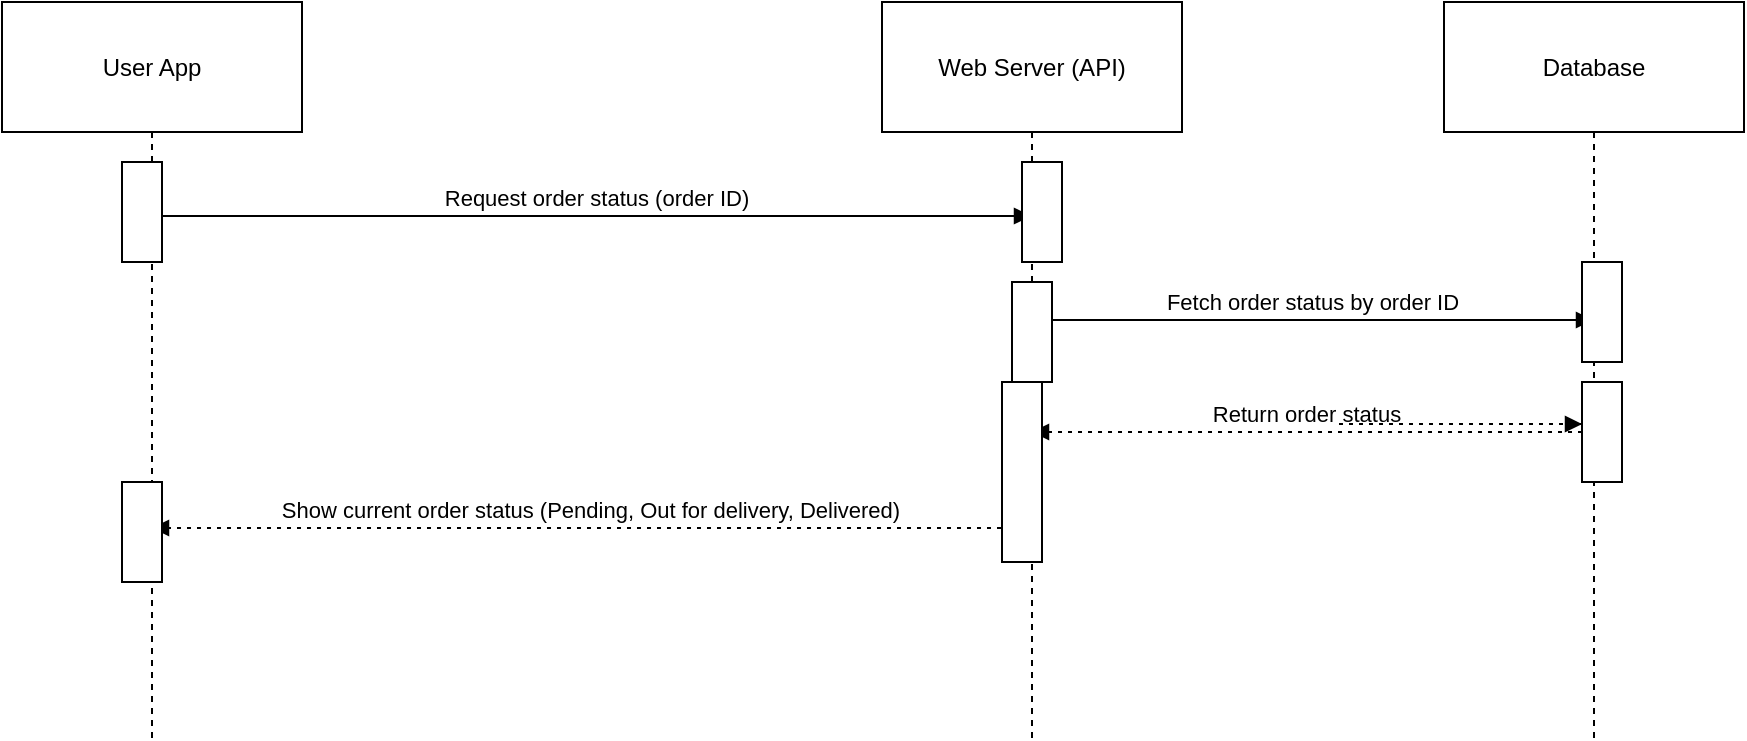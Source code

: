 <mxfile version="26.2.14">
  <diagram name="Page-1" id="ZfLBY-ygJTPExCbfHuxq">
    <mxGraphModel dx="1389" dy="591" grid="1" gridSize="10" guides="1" tooltips="1" connect="1" arrows="1" fold="1" page="1" pageScale="1" pageWidth="850" pageHeight="1100" math="0" shadow="0">
      <root>
        <mxCell id="0" />
        <mxCell id="1" parent="0" />
        <mxCell id="fj3UINoSOP0BKlGeXnyi-1" value="User App" style="shape=umlLifeline;perimeter=lifelinePerimeter;whiteSpace=wrap;container=1;dropTarget=0;collapsible=0;recursiveResize=0;outlineConnect=0;portConstraint=eastwest;newEdgeStyle={&quot;edgeStyle&quot;:&quot;elbowEdgeStyle&quot;,&quot;elbow&quot;:&quot;vertical&quot;,&quot;curved&quot;:0,&quot;rounded&quot;:0};size=65;" vertex="1" parent="1">
          <mxGeometry x="20" y="20" width="150" height="368" as="geometry" />
        </mxCell>
        <mxCell id="fj3UINoSOP0BKlGeXnyi-2" value="Web Server (API)" style="shape=umlLifeline;perimeter=lifelinePerimeter;whiteSpace=wrap;container=1;dropTarget=0;collapsible=0;recursiveResize=0;outlineConnect=0;portConstraint=eastwest;newEdgeStyle={&quot;edgeStyle&quot;:&quot;elbowEdgeStyle&quot;,&quot;elbow&quot;:&quot;vertical&quot;,&quot;curved&quot;:0,&quot;rounded&quot;:0};size=65;" vertex="1" parent="1">
          <mxGeometry x="460" y="20" width="150" height="368" as="geometry" />
        </mxCell>
        <mxCell id="fj3UINoSOP0BKlGeXnyi-3" value="Database" style="shape=umlLifeline;perimeter=lifelinePerimeter;whiteSpace=wrap;container=1;dropTarget=0;collapsible=0;recursiveResize=0;outlineConnect=0;portConstraint=eastwest;newEdgeStyle={&quot;edgeStyle&quot;:&quot;elbowEdgeStyle&quot;,&quot;elbow&quot;:&quot;vertical&quot;,&quot;curved&quot;:0,&quot;rounded&quot;:0};size=65;" vertex="1" parent="1">
          <mxGeometry x="741" y="20" width="150" height="368" as="geometry" />
        </mxCell>
        <mxCell id="fj3UINoSOP0BKlGeXnyi-4" value="Request order status (order ID)" style="verticalAlign=bottom;edgeStyle=elbowEdgeStyle;elbow=vertical;curved=0;rounded=0;endArrow=block;" edge="1" parent="1" source="fj3UINoSOP0BKlGeXnyi-8" target="fj3UINoSOP0BKlGeXnyi-2">
          <mxGeometry relative="1" as="geometry">
            <Array as="points">
              <mxPoint x="362" y="127" />
            </Array>
          </mxGeometry>
        </mxCell>
        <mxCell id="fj3UINoSOP0BKlGeXnyi-5" value="Fetch order status by order ID" style="verticalAlign=bottom;edgeStyle=elbowEdgeStyle;elbow=vertical;curved=0;rounded=0;endArrow=block;" edge="1" parent="1" source="fj3UINoSOP0BKlGeXnyi-2" target="fj3UINoSOP0BKlGeXnyi-3">
          <mxGeometry relative="1" as="geometry">
            <Array as="points">
              <mxPoint x="684" y="179" />
            </Array>
          </mxGeometry>
        </mxCell>
        <mxCell id="fj3UINoSOP0BKlGeXnyi-6" value="Return order status" style="verticalAlign=bottom;edgeStyle=elbowEdgeStyle;elbow=vertical;curved=0;rounded=0;dashed=1;dashPattern=2 3;endArrow=block;" edge="1" parent="1" source="fj3UINoSOP0BKlGeXnyi-15" target="fj3UINoSOP0BKlGeXnyi-2">
          <mxGeometry relative="1" as="geometry">
            <Array as="points" />
          </mxGeometry>
        </mxCell>
        <mxCell id="fj3UINoSOP0BKlGeXnyi-7" value="Show current order status (Pending, Out for delivery, Delivered)" style="verticalAlign=bottom;edgeStyle=elbowEdgeStyle;elbow=vertical;curved=0;rounded=0;dashed=1;dashPattern=2 3;endArrow=block;" edge="1" parent="1" source="fj3UINoSOP0BKlGeXnyi-2" target="fj3UINoSOP0BKlGeXnyi-1">
          <mxGeometry relative="1" as="geometry">
            <Array as="points">
              <mxPoint x="365" y="283" />
            </Array>
          </mxGeometry>
        </mxCell>
        <mxCell id="fj3UINoSOP0BKlGeXnyi-9" value="" style="verticalAlign=bottom;edgeStyle=elbowEdgeStyle;elbow=vertical;curved=0;rounded=0;endArrow=block;" edge="1" parent="1" source="fj3UINoSOP0BKlGeXnyi-1" target="fj3UINoSOP0BKlGeXnyi-8">
          <mxGeometry relative="1" as="geometry">
            <Array as="points" />
            <mxPoint x="94" y="127" as="sourcePoint" />
            <mxPoint x="534" y="127" as="targetPoint" />
          </mxGeometry>
        </mxCell>
        <mxCell id="fj3UINoSOP0BKlGeXnyi-8" value="" style="rounded=0;whiteSpace=wrap;html=1;" vertex="1" parent="1">
          <mxGeometry x="80" y="100" width="20" height="50" as="geometry" />
        </mxCell>
        <mxCell id="fj3UINoSOP0BKlGeXnyi-10" value="" style="rounded=0;whiteSpace=wrap;html=1;" vertex="1" parent="1">
          <mxGeometry x="80" y="260" width="20" height="50" as="geometry" />
        </mxCell>
        <mxCell id="fj3UINoSOP0BKlGeXnyi-12" value="" style="rounded=0;whiteSpace=wrap;html=1;" vertex="1" parent="1">
          <mxGeometry x="525" y="160" width="20" height="50" as="geometry" />
        </mxCell>
        <mxCell id="fj3UINoSOP0BKlGeXnyi-13" value="" style="rounded=0;whiteSpace=wrap;html=1;" vertex="1" parent="1">
          <mxGeometry x="810" y="150" width="20" height="50" as="geometry" />
        </mxCell>
        <mxCell id="fj3UINoSOP0BKlGeXnyi-14" value="" style="rounded=0;whiteSpace=wrap;html=1;" vertex="1" parent="1">
          <mxGeometry x="520" y="210" width="20" height="90" as="geometry" />
        </mxCell>
        <mxCell id="fj3UINoSOP0BKlGeXnyi-16" value="" style="verticalAlign=bottom;edgeStyle=elbowEdgeStyle;elbow=vertical;curved=0;rounded=0;dashed=1;dashPattern=2 3;endArrow=block;" edge="1" parent="1" source="fj3UINoSOP0BKlGeXnyi-3" target="fj3UINoSOP0BKlGeXnyi-15">
          <mxGeometry relative="1" as="geometry">
            <Array as="points">
              <mxPoint x="687" y="231" />
            </Array>
            <mxPoint x="815" y="231" as="sourcePoint" />
            <mxPoint x="534" y="231" as="targetPoint" />
          </mxGeometry>
        </mxCell>
        <mxCell id="fj3UINoSOP0BKlGeXnyi-15" value="" style="rounded=0;whiteSpace=wrap;html=1;" vertex="1" parent="1">
          <mxGeometry x="810" y="210" width="20" height="50" as="geometry" />
        </mxCell>
        <mxCell id="fj3UINoSOP0BKlGeXnyi-17" value="" style="rounded=0;whiteSpace=wrap;html=1;" vertex="1" parent="1">
          <mxGeometry x="530" y="100" width="20" height="50" as="geometry" />
        </mxCell>
      </root>
    </mxGraphModel>
  </diagram>
</mxfile>
